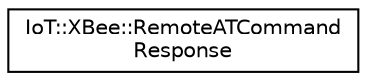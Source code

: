 digraph "Graphical Class Hierarchy"
{
 // LATEX_PDF_SIZE
  edge [fontname="Helvetica",fontsize="10",labelfontname="Helvetica",labelfontsize="10"];
  node [fontname="Helvetica",fontsize="10",shape=record];
  rankdir="LR";
  Node0 [label="IoT::XBee::RemoteATCommand\lResponse",height=0.2,width=0.4,color="black", fillcolor="white", style="filled",URL="$structIoT_1_1XBee_1_1RemoteATCommandResponse.html",tooltip=" "];
}
